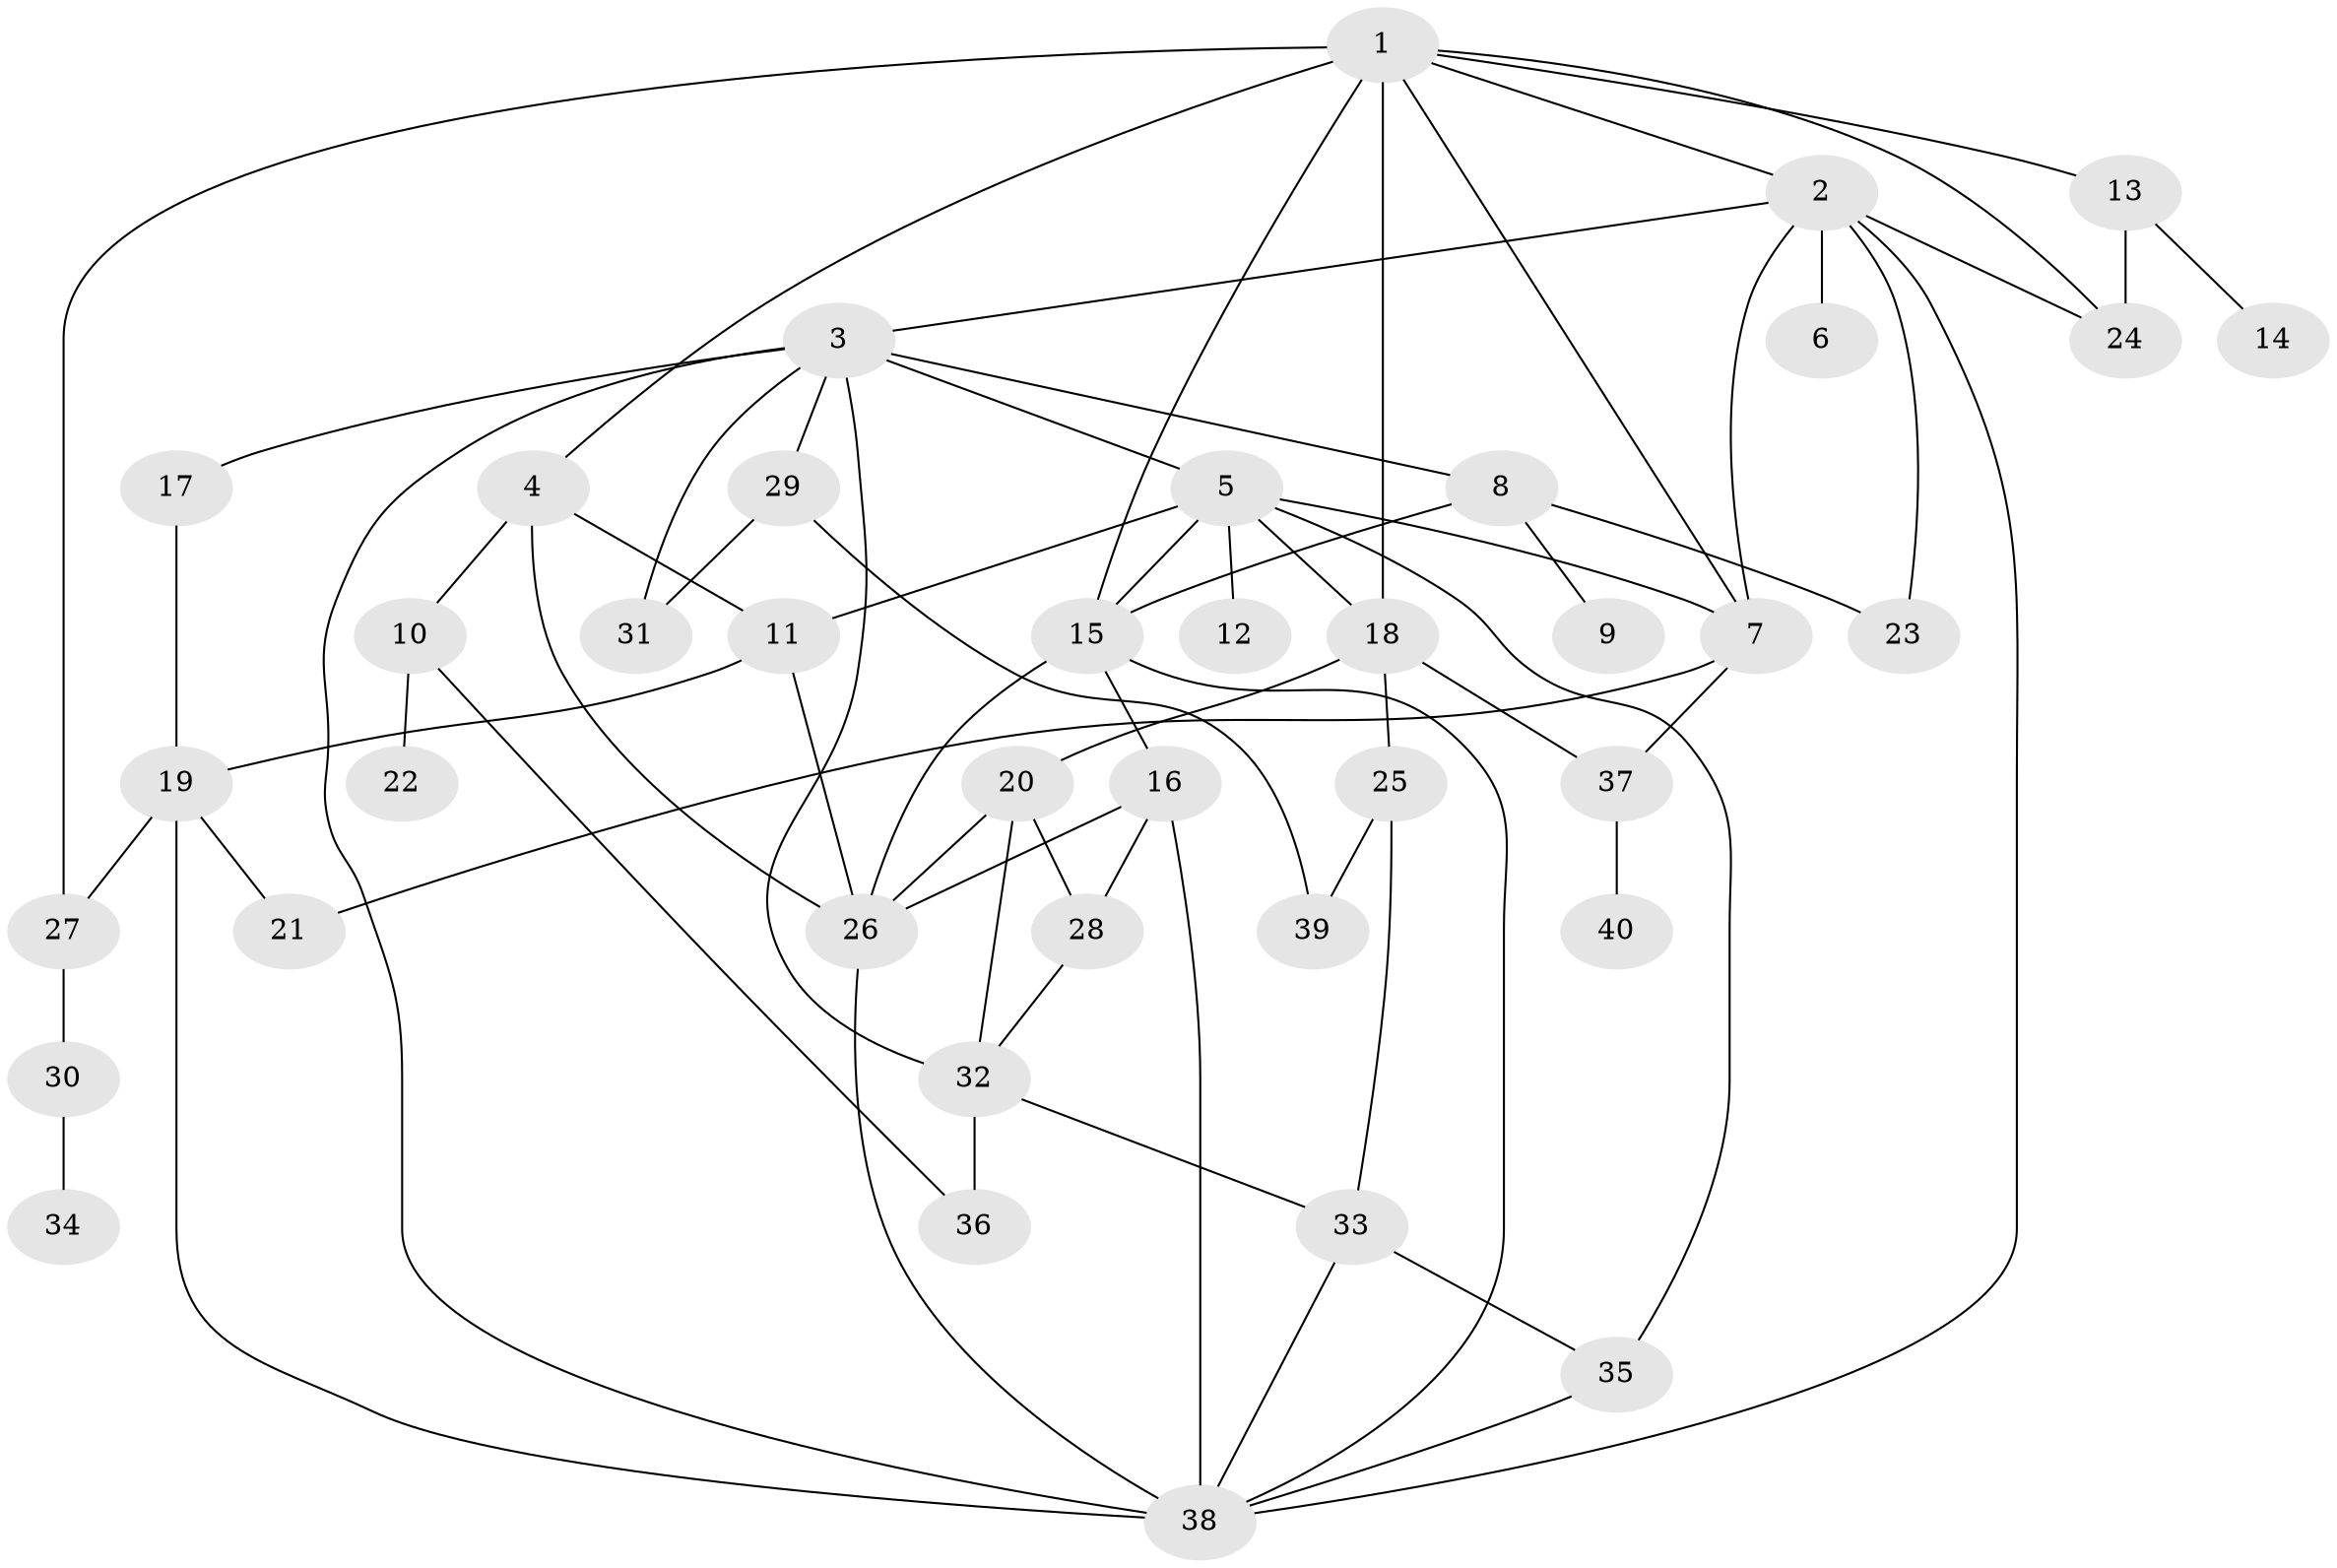// original degree distribution, {6: 0.0379746835443038, 8: 0.012658227848101266, 9: 0.012658227848101266, 4: 0.1518987341772152, 7: 0.012658227848101266, 2: 0.2911392405063291, 3: 0.26582278481012656, 1: 0.17721518987341772, 5: 0.0379746835443038}
// Generated by graph-tools (version 1.1) at 2025/34/03/09/25 02:34:32]
// undirected, 40 vertices, 71 edges
graph export_dot {
graph [start="1"]
  node [color=gray90,style=filled];
  1;
  2;
  3;
  4;
  5;
  6;
  7;
  8;
  9;
  10;
  11;
  12;
  13;
  14;
  15;
  16;
  17;
  18;
  19;
  20;
  21;
  22;
  23;
  24;
  25;
  26;
  27;
  28;
  29;
  30;
  31;
  32;
  33;
  34;
  35;
  36;
  37;
  38;
  39;
  40;
  1 -- 2 [weight=1.0];
  1 -- 4 [weight=1.0];
  1 -- 7 [weight=1.0];
  1 -- 13 [weight=1.0];
  1 -- 15 [weight=2.0];
  1 -- 18 [weight=1.0];
  1 -- 24 [weight=1.0];
  1 -- 27 [weight=1.0];
  2 -- 3 [weight=1.0];
  2 -- 6 [weight=1.0];
  2 -- 7 [weight=1.0];
  2 -- 23 [weight=1.0];
  2 -- 24 [weight=1.0];
  2 -- 38 [weight=1.0];
  3 -- 5 [weight=1.0];
  3 -- 8 [weight=1.0];
  3 -- 17 [weight=1.0];
  3 -- 29 [weight=1.0];
  3 -- 31 [weight=1.0];
  3 -- 32 [weight=1.0];
  3 -- 38 [weight=1.0];
  4 -- 10 [weight=1.0];
  4 -- 11 [weight=1.0];
  4 -- 26 [weight=1.0];
  5 -- 7 [weight=1.0];
  5 -- 11 [weight=2.0];
  5 -- 12 [weight=1.0];
  5 -- 15 [weight=1.0];
  5 -- 18 [weight=1.0];
  5 -- 35 [weight=1.0];
  7 -- 21 [weight=2.0];
  7 -- 37 [weight=1.0];
  8 -- 9 [weight=1.0];
  8 -- 15 [weight=1.0];
  8 -- 23 [weight=1.0];
  10 -- 22 [weight=1.0];
  10 -- 36 [weight=1.0];
  11 -- 19 [weight=1.0];
  11 -- 26 [weight=1.0];
  13 -- 14 [weight=1.0];
  13 -- 24 [weight=1.0];
  15 -- 16 [weight=1.0];
  15 -- 26 [weight=1.0];
  15 -- 38 [weight=1.0];
  16 -- 26 [weight=1.0];
  16 -- 28 [weight=2.0];
  16 -- 38 [weight=1.0];
  17 -- 19 [weight=1.0];
  18 -- 20 [weight=2.0];
  18 -- 25 [weight=1.0];
  18 -- 37 [weight=1.0];
  19 -- 21 [weight=1.0];
  19 -- 27 [weight=1.0];
  19 -- 38 [weight=1.0];
  20 -- 26 [weight=1.0];
  20 -- 28 [weight=1.0];
  20 -- 32 [weight=1.0];
  25 -- 33 [weight=1.0];
  25 -- 39 [weight=1.0];
  26 -- 38 [weight=2.0];
  27 -- 30 [weight=1.0];
  28 -- 32 [weight=1.0];
  29 -- 31 [weight=1.0];
  29 -- 39 [weight=1.0];
  30 -- 34 [weight=1.0];
  32 -- 33 [weight=1.0];
  32 -- 36 [weight=2.0];
  33 -- 35 [weight=1.0];
  33 -- 38 [weight=1.0];
  35 -- 38 [weight=1.0];
  37 -- 40 [weight=1.0];
}
